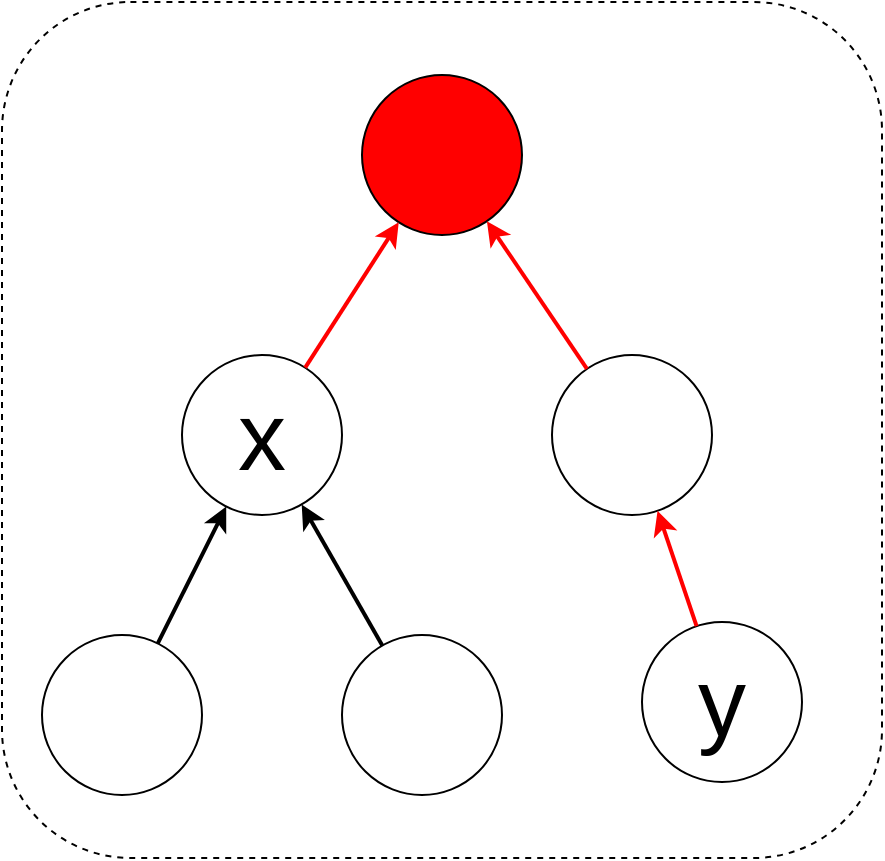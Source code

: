 <mxfile version="10.6.0" type="device"><diagram id="k_OmC-xHN7aQtZG8IOzA" name="Page-1"><mxGraphModel dx="1235" dy="803" grid="1" gridSize="10" guides="1" tooltips="1" connect="1" arrows="1" fold="1" page="1" pageScale="1" pageWidth="827" pageHeight="1169" math="0" shadow="0"><root><mxCell id="0"/><mxCell id="1" parent="0"/><mxCell id="e0HTaqvAhL1TbdSJgPwA-34" value="" style="rounded=1;whiteSpace=wrap;html=1;fillColor=none;dashed=1;" vertex="1" parent="1"><mxGeometry x="40" y="40" width="440" height="428" as="geometry"/></mxCell><mxCell id="e0HTaqvAhL1TbdSJgPwA-37" value="" style="ellipse;whiteSpace=wrap;html=1;aspect=fixed;fillColor=#FF0000;strokeColor=#000000;" vertex="1" parent="1"><mxGeometry x="220" y="76.5" width="80" height="80" as="geometry"/></mxCell><mxCell id="e0HTaqvAhL1TbdSJgPwA-41" value="&lt;font style=&quot;font-size: 48px&quot;&gt;x&lt;/font&gt;" style="ellipse;whiteSpace=wrap;html=1;aspect=fixed;" vertex="1" parent="1"><mxGeometry x="130" y="216.5" width="80" height="80" as="geometry"/></mxCell><mxCell id="e0HTaqvAhL1TbdSJgPwA-42" value="" style="endArrow=classic;html=1;strokeWidth=2;fillColor=#f8cecc;strokeColor=#FF0000;" edge="1" parent="1" source="e0HTaqvAhL1TbdSJgPwA-41" target="e0HTaqvAhL1TbdSJgPwA-37"><mxGeometry width="50" height="50" relative="1" as="geometry"><mxPoint x="290" y="246.5" as="sourcePoint"/><mxPoint x="340" y="196.5" as="targetPoint"/></mxGeometry></mxCell><mxCell id="e0HTaqvAhL1TbdSJgPwA-43" value="" style="ellipse;whiteSpace=wrap;html=1;aspect=fixed;" vertex="1" parent="1"><mxGeometry x="315" y="216.5" width="80" height="80" as="geometry"/></mxCell><mxCell id="e0HTaqvAhL1TbdSJgPwA-44" value="" style="ellipse;whiteSpace=wrap;html=1;aspect=fixed;" vertex="1" parent="1"><mxGeometry x="60" y="356.5" width="80" height="80" as="geometry"/></mxCell><mxCell id="e0HTaqvAhL1TbdSJgPwA-45" value="" style="ellipse;whiteSpace=wrap;html=1;aspect=fixed;" vertex="1" parent="1"><mxGeometry x="210" y="356.5" width="80" height="80" as="geometry"/></mxCell><mxCell id="e0HTaqvAhL1TbdSJgPwA-46" value="" style="endArrow=classic;html=1;strokeWidth=2;" edge="1" parent="1" source="e0HTaqvAhL1TbdSJgPwA-44" target="e0HTaqvAhL1TbdSJgPwA-41"><mxGeometry width="50" height="50" relative="1" as="geometry"><mxPoint x="92.945" y="369.235" as="sourcePoint"/><mxPoint x="139.87" y="296.647" as="targetPoint"/></mxGeometry></mxCell><mxCell id="e0HTaqvAhL1TbdSJgPwA-47" value="" style="endArrow=classic;html=1;strokeWidth=2;" edge="1" parent="1" source="e0HTaqvAhL1TbdSJgPwA-45" target="e0HTaqvAhL1TbdSJgPwA-41"><mxGeometry width="50" height="50" relative="1" as="geometry"><mxPoint x="80" y="506.5" as="sourcePoint"/><mxPoint x="130" y="456.5" as="targetPoint"/></mxGeometry></mxCell><mxCell id="e0HTaqvAhL1TbdSJgPwA-48" value="" style="endArrow=classic;html=1;strokeWidth=2;strokeColor=#FF0000;" edge="1" parent="1" source="e0HTaqvAhL1TbdSJgPwA-43" target="e0HTaqvAhL1TbdSJgPwA-37"><mxGeometry width="50" height="50" relative="1" as="geometry"><mxPoint x="380" y="176.5" as="sourcePoint"/><mxPoint x="430" y="126.5" as="targetPoint"/></mxGeometry></mxCell><mxCell id="e0HTaqvAhL1TbdSJgPwA-62" value="&lt;font style=&quot;font-size: 48px&quot;&gt;y&lt;/font&gt;" style="ellipse;whiteSpace=wrap;html=1;aspect=fixed;" vertex="1" parent="1"><mxGeometry x="360" y="350" width="80" height="80" as="geometry"/></mxCell><mxCell id="e0HTaqvAhL1TbdSJgPwA-63" value="" style="endArrow=classic;html=1;strokeWidth=2;strokeColor=#FF0000;" edge="1" parent="1" source="e0HTaqvAhL1TbdSJgPwA-62" target="e0HTaqvAhL1TbdSJgPwA-43"><mxGeometry width="50" height="50" relative="1" as="geometry"><mxPoint x="411.692" y="356.298" as="sourcePoint"/><mxPoint x="361.46" y="282.599" as="targetPoint"/></mxGeometry></mxCell></root></mxGraphModel></diagram></mxfile>